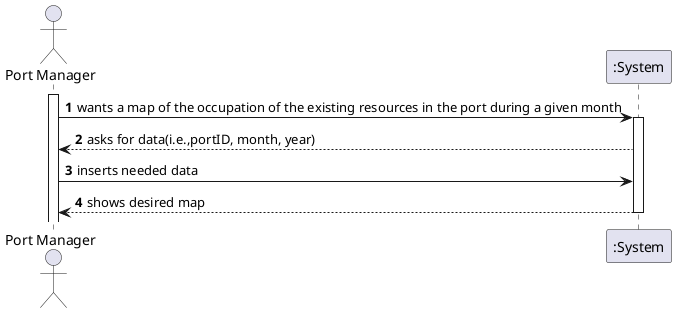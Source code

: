 @startuml
'https://plantuml.com/sequence-diagram

autonumber
actor "Port Manager" as SC

activate SC
SC-> ":System" : wants a map of the occupation of the existing resources in the port during a given month
activate ":System"
":System" --> SC : asks for data(i.e.,portID, month, year)
SC-> ":System" : inserts needed data
":System" --> SC : shows desired map

deactivate ":System"

@enduml